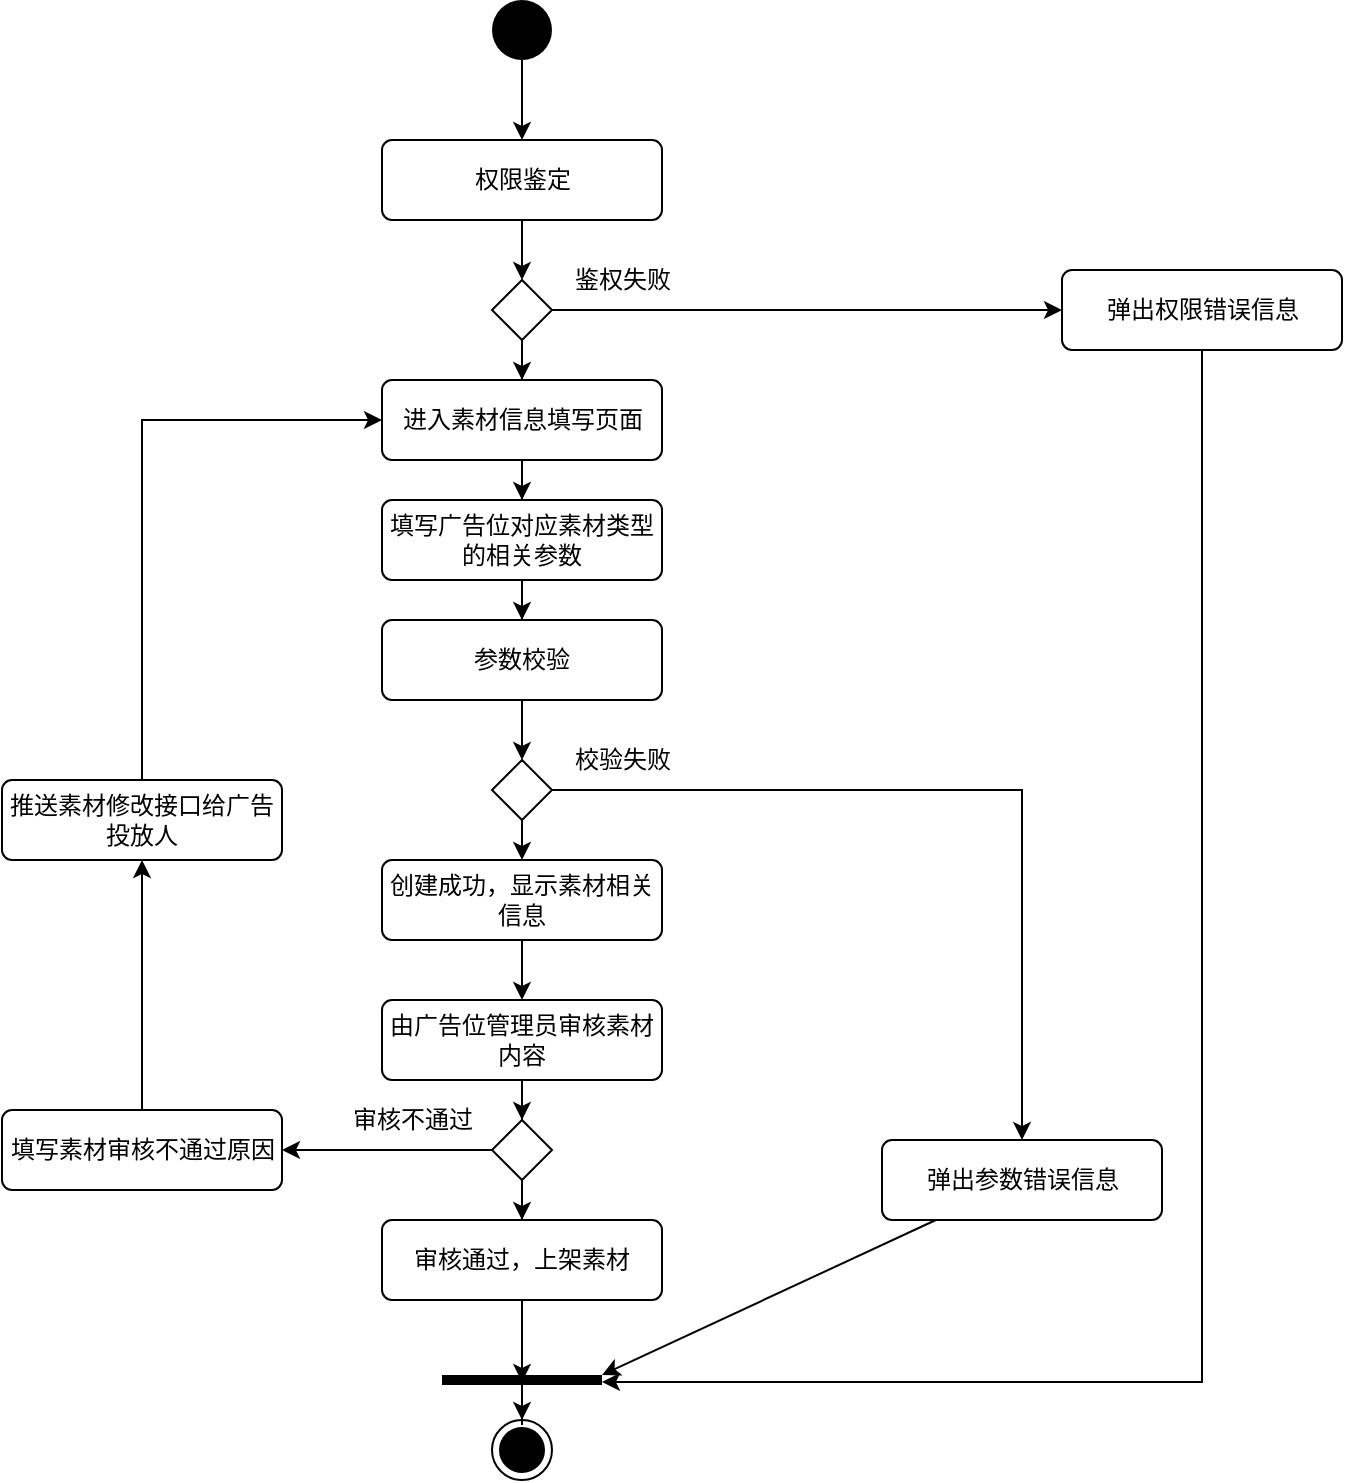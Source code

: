 <mxfile version="14.9.5" type="github">
  <diagram id="4-xmZcjSCOeOXGIFO640" name="Page-1">
    <mxGraphModel dx="2253" dy="737" grid="1" gridSize="10" guides="1" tooltips="1" connect="1" arrows="1" fold="1" page="1" pageScale="1" pageWidth="827" pageHeight="1169" math="0" shadow="0">
      <root>
        <mxCell id="0" />
        <mxCell id="1" parent="0" />
        <mxCell id="icBwKRavlamgWxdaJovU-32" style="edgeStyle=orthogonalEdgeStyle;rounded=0;orthogonalLoop=1;jettySize=auto;html=1;" parent="1" source="icBwKRavlamgWxdaJovU-27" target="icBwKRavlamgWxdaJovU-28" edge="1">
          <mxGeometry relative="1" as="geometry" />
        </mxCell>
        <mxCell id="icBwKRavlamgWxdaJovU-27" value="" style="ellipse;fillColor=#000000;strokeColor=none;" parent="1" vertex="1">
          <mxGeometry x="175" y="230" width="30" height="30" as="geometry" />
        </mxCell>
        <mxCell id="icBwKRavlamgWxdaJovU-36" style="edgeStyle=orthogonalEdgeStyle;rounded=0;orthogonalLoop=1;jettySize=auto;html=1;entryX=0.5;entryY=0;entryDx=0;entryDy=0;" parent="1" source="icBwKRavlamgWxdaJovU-28" target="icBwKRavlamgWxdaJovU-35" edge="1">
          <mxGeometry relative="1" as="geometry" />
        </mxCell>
        <mxCell id="icBwKRavlamgWxdaJovU-28" value="权限鉴定" style="html=1;align=center;verticalAlign=middle;rounded=1;absoluteArcSize=1;arcSize=10;dashed=0;shadow=0;" parent="1" vertex="1">
          <mxGeometry x="120" y="300" width="140" height="40" as="geometry" />
        </mxCell>
        <mxCell id="icBwKRavlamgWxdaJovU-34" style="edgeStyle=orthogonalEdgeStyle;rounded=0;orthogonalLoop=1;jettySize=auto;html=1;entryX=0.5;entryY=0;entryDx=0;entryDy=0;" parent="1" source="icBwKRavlamgWxdaJovU-31" target="icBwKRavlamgWxdaJovU-33" edge="1">
          <mxGeometry relative="1" as="geometry" />
        </mxCell>
        <mxCell id="icBwKRavlamgWxdaJovU-31" value="" style="html=1;points=[];perimeter=orthogonalPerimeter;fillColor=#000000;strokeColor=none;shadow=0;verticalAlign=middle;rotation=90;" parent="1" vertex="1">
          <mxGeometry x="187.5" y="880" width="5" height="80" as="geometry" />
        </mxCell>
        <mxCell id="icBwKRavlamgWxdaJovU-33" value="" style="ellipse;html=1;shape=endState;fillColor=#000000;strokeColor=#000000;shadow=0;verticalAlign=middle;" parent="1" vertex="1">
          <mxGeometry x="175" y="940" width="30" height="30" as="geometry" />
        </mxCell>
        <mxCell id="icBwKRavlamgWxdaJovU-38" style="edgeStyle=orthogonalEdgeStyle;rounded=0;orthogonalLoop=1;jettySize=auto;html=1;" parent="1" source="icBwKRavlamgWxdaJovU-35" target="icBwKRavlamgWxdaJovU-37" edge="1">
          <mxGeometry relative="1" as="geometry" />
        </mxCell>
        <mxCell id="icBwKRavlamgWxdaJovU-50" style="edgeStyle=orthogonalEdgeStyle;rounded=0;orthogonalLoop=1;jettySize=auto;html=1;" parent="1" source="icBwKRavlamgWxdaJovU-35" target="icBwKRavlamgWxdaJovU-41" edge="1">
          <mxGeometry relative="1" as="geometry" />
        </mxCell>
        <mxCell id="icBwKRavlamgWxdaJovU-35" value="" style="rhombus;shadow=0;gradientColor=none;verticalAlign=middle;" parent="1" vertex="1">
          <mxGeometry x="175" y="370" width="30" height="30" as="geometry" />
        </mxCell>
        <mxCell id="icBwKRavlamgWxdaJovU-39" style="edgeStyle=orthogonalEdgeStyle;rounded=0;orthogonalLoop=1;jettySize=auto;html=1;entryX=0.7;entryY=0;entryDx=0;entryDy=0;entryPerimeter=0;" parent="1" source="icBwKRavlamgWxdaJovU-37" target="icBwKRavlamgWxdaJovU-31" edge="1">
          <mxGeometry relative="1" as="geometry">
            <Array as="points">
              <mxPoint x="530" y="921" />
            </Array>
          </mxGeometry>
        </mxCell>
        <mxCell id="icBwKRavlamgWxdaJovU-37" value="弹出权限错误信息" style="html=1;align=center;verticalAlign=middle;rounded=1;absoluteArcSize=1;arcSize=10;dashed=0;shadow=0;gradientColor=none;" parent="1" vertex="1">
          <mxGeometry x="460" y="365" width="140" height="40" as="geometry" />
        </mxCell>
        <mxCell id="icBwKRavlamgWxdaJovU-40" value="鉴权失败" style="text;html=1;align=center;verticalAlign=middle;resizable=0;points=[];autosize=1;strokeColor=none;" parent="1" vertex="1">
          <mxGeometry x="210" y="360" width="60" height="20" as="geometry" />
        </mxCell>
        <mxCell id="icBwKRavlamgWxdaJovU-46" style="edgeStyle=orthogonalEdgeStyle;rounded=0;orthogonalLoop=1;jettySize=auto;html=1;entryX=0.5;entryY=0;entryDx=0;entryDy=0;" parent="1" source="icBwKRavlamgWxdaJovU-41" target="icBwKRavlamgWxdaJovU-42" edge="1">
          <mxGeometry relative="1" as="geometry" />
        </mxCell>
        <mxCell id="icBwKRavlamgWxdaJovU-41" value="进入素材信息填写页面" style="html=1;align=center;verticalAlign=middle;rounded=1;absoluteArcSize=1;arcSize=10;dashed=0;shadow=0;" parent="1" vertex="1">
          <mxGeometry x="120" y="420" width="140" height="40" as="geometry" />
        </mxCell>
        <mxCell id="icBwKRavlamgWxdaJovU-47" style="edgeStyle=orthogonalEdgeStyle;rounded=0;orthogonalLoop=1;jettySize=auto;html=1;entryX=0.5;entryY=0;entryDx=0;entryDy=0;" parent="1" source="icBwKRavlamgWxdaJovU-42" target="icBwKRavlamgWxdaJovU-43" edge="1">
          <mxGeometry relative="1" as="geometry" />
        </mxCell>
        <mxCell id="icBwKRavlamgWxdaJovU-42" value="填写广告位对应素材类型的相关参数" style="html=1;align=center;verticalAlign=middle;rounded=1;absoluteArcSize=1;arcSize=10;dashed=0;shadow=0;whiteSpace=wrap;" parent="1" vertex="1">
          <mxGeometry x="120" y="480" width="140" height="40" as="geometry" />
        </mxCell>
        <mxCell id="icBwKRavlamgWxdaJovU-48" value="" style="edgeStyle=orthogonalEdgeStyle;rounded=0;orthogonalLoop=1;jettySize=auto;html=1;" parent="1" source="icBwKRavlamgWxdaJovU-43" target="icBwKRavlamgWxdaJovU-45" edge="1">
          <mxGeometry relative="1" as="geometry" />
        </mxCell>
        <mxCell id="icBwKRavlamgWxdaJovU-43" value="参数校验" style="html=1;align=center;verticalAlign=middle;rounded=1;absoluteArcSize=1;arcSize=10;dashed=0;shadow=0;whiteSpace=wrap;" parent="1" vertex="1">
          <mxGeometry x="120" y="540" width="140" height="40" as="geometry" />
        </mxCell>
        <mxCell id="icBwKRavlamgWxdaJovU-52" value="" style="edgeStyle=orthogonalEdgeStyle;rounded=0;orthogonalLoop=1;jettySize=auto;html=1;" parent="1" source="icBwKRavlamgWxdaJovU-45" target="icBwKRavlamgWxdaJovU-51" edge="1">
          <mxGeometry relative="1" as="geometry" />
        </mxCell>
        <mxCell id="icBwKRavlamgWxdaJovU-56" style="edgeStyle=none;rounded=0;orthogonalLoop=1;jettySize=auto;html=1;" parent="1" source="icBwKRavlamgWxdaJovU-45" target="icBwKRavlamgWxdaJovU-55" edge="1">
          <mxGeometry relative="1" as="geometry" />
        </mxCell>
        <mxCell id="icBwKRavlamgWxdaJovU-45" value="" style="rhombus;shadow=0;gradientColor=none;verticalAlign=middle;" parent="1" vertex="1">
          <mxGeometry x="175" y="610" width="30" height="30" as="geometry" />
        </mxCell>
        <mxCell id="icBwKRavlamgWxdaJovU-53" style="rounded=0;orthogonalLoop=1;jettySize=auto;html=1;" parent="1" source="icBwKRavlamgWxdaJovU-51" target="icBwKRavlamgWxdaJovU-31" edge="1">
          <mxGeometry relative="1" as="geometry" />
        </mxCell>
        <mxCell id="icBwKRavlamgWxdaJovU-51" value="弹出参数错误信息" style="html=1;align=center;verticalAlign=middle;rounded=1;absoluteArcSize=1;arcSize=10;dashed=0;shadow=0;gradientColor=none;" parent="1" vertex="1">
          <mxGeometry x="370" y="800" width="140" height="40" as="geometry" />
        </mxCell>
        <mxCell id="y41NdVTJwObFXPdq63m3-6" style="edgeStyle=orthogonalEdgeStyle;rounded=0;orthogonalLoop=1;jettySize=auto;html=1;entryX=0.5;entryY=0;entryDx=0;entryDy=0;" edge="1" parent="1" source="icBwKRavlamgWxdaJovU-55" target="y41NdVTJwObFXPdq63m3-1">
          <mxGeometry relative="1" as="geometry" />
        </mxCell>
        <mxCell id="icBwKRavlamgWxdaJovU-55" value="创建成功，显示素材相关信息" style="html=1;align=center;verticalAlign=middle;rounded=1;absoluteArcSize=1;arcSize=10;dashed=0;shadow=0;gradientColor=none;whiteSpace=wrap;" parent="1" vertex="1">
          <mxGeometry x="120" y="660" width="140" height="40" as="geometry" />
        </mxCell>
        <mxCell id="icBwKRavlamgWxdaJovU-58" value="校验失败" style="text;html=1;align=center;verticalAlign=middle;resizable=0;points=[];autosize=1;strokeColor=none;" parent="1" vertex="1">
          <mxGeometry x="210" y="600" width="60" height="20" as="geometry" />
        </mxCell>
        <mxCell id="y41NdVTJwObFXPdq63m3-11" style="edgeStyle=orthogonalEdgeStyle;rounded=0;orthogonalLoop=1;jettySize=auto;html=1;entryX=0.5;entryY=0;entryDx=0;entryDy=0;" edge="1" parent="1" source="y41NdVTJwObFXPdq63m3-1" target="y41NdVTJwObFXPdq63m3-2">
          <mxGeometry relative="1" as="geometry" />
        </mxCell>
        <mxCell id="y41NdVTJwObFXPdq63m3-1" value="由广告位管理员审核素材内容" style="html=1;align=center;verticalAlign=middle;rounded=1;absoluteArcSize=1;arcSize=10;dashed=0;shadow=0;gradientColor=none;whiteSpace=wrap;" vertex="1" parent="1">
          <mxGeometry x="120" y="730" width="140" height="40" as="geometry" />
        </mxCell>
        <mxCell id="y41NdVTJwObFXPdq63m3-12" style="edgeStyle=orthogonalEdgeStyle;rounded=0;orthogonalLoop=1;jettySize=auto;html=1;" edge="1" parent="1" source="y41NdVTJwObFXPdq63m3-2" target="y41NdVTJwObFXPdq63m3-4">
          <mxGeometry relative="1" as="geometry" />
        </mxCell>
        <mxCell id="y41NdVTJwObFXPdq63m3-18" style="edgeStyle=orthogonalEdgeStyle;rounded=0;orthogonalLoop=1;jettySize=auto;html=1;entryX=1;entryY=0.5;entryDx=0;entryDy=0;" edge="1" parent="1" source="y41NdVTJwObFXPdq63m3-2" target="y41NdVTJwObFXPdq63m3-16">
          <mxGeometry relative="1" as="geometry" />
        </mxCell>
        <mxCell id="y41NdVTJwObFXPdq63m3-2" value="" style="rhombus;shadow=0;gradientColor=none;verticalAlign=middle;" vertex="1" parent="1">
          <mxGeometry x="175" y="790" width="30" height="30" as="geometry" />
        </mxCell>
        <mxCell id="y41NdVTJwObFXPdq63m3-15" style="edgeStyle=orthogonalEdgeStyle;rounded=0;orthogonalLoop=1;jettySize=auto;html=1;entryX=0.7;entryY=0.5;entryDx=0;entryDy=0;entryPerimeter=0;" edge="1" parent="1" source="y41NdVTJwObFXPdq63m3-4" target="icBwKRavlamgWxdaJovU-31">
          <mxGeometry relative="1" as="geometry" />
        </mxCell>
        <mxCell id="y41NdVTJwObFXPdq63m3-4" value="审核通过，上架素材" style="html=1;align=center;verticalAlign=middle;rounded=1;absoluteArcSize=1;arcSize=10;dashed=0;shadow=0;gradientColor=none;whiteSpace=wrap;" vertex="1" parent="1">
          <mxGeometry x="120" y="840" width="140" height="40" as="geometry" />
        </mxCell>
        <mxCell id="y41NdVTJwObFXPdq63m3-22" style="edgeStyle=orthogonalEdgeStyle;rounded=0;orthogonalLoop=1;jettySize=auto;html=1;entryX=0.5;entryY=1;entryDx=0;entryDy=0;" edge="1" parent="1" source="y41NdVTJwObFXPdq63m3-16" target="y41NdVTJwObFXPdq63m3-21">
          <mxGeometry relative="1" as="geometry" />
        </mxCell>
        <mxCell id="y41NdVTJwObFXPdq63m3-16" value="填写素材审核不通过原因" style="html=1;align=center;verticalAlign=middle;rounded=1;absoluteArcSize=1;arcSize=10;dashed=0;shadow=0;gradientColor=none;" vertex="1" parent="1">
          <mxGeometry x="-70" y="785" width="140" height="40" as="geometry" />
        </mxCell>
        <mxCell id="y41NdVTJwObFXPdq63m3-20" value="审核不通过" style="text;html=1;align=center;verticalAlign=middle;resizable=0;points=[];autosize=1;strokeColor=none;" vertex="1" parent="1">
          <mxGeometry x="95" y="780" width="80" height="20" as="geometry" />
        </mxCell>
        <mxCell id="y41NdVTJwObFXPdq63m3-23" style="edgeStyle=orthogonalEdgeStyle;rounded=0;orthogonalLoop=1;jettySize=auto;html=1;entryX=0;entryY=0.5;entryDx=0;entryDy=0;" edge="1" parent="1" source="y41NdVTJwObFXPdq63m3-21" target="icBwKRavlamgWxdaJovU-41">
          <mxGeometry relative="1" as="geometry">
            <Array as="points">
              <mxPoint y="440" />
            </Array>
          </mxGeometry>
        </mxCell>
        <mxCell id="y41NdVTJwObFXPdq63m3-21" value="推送素材修改接口给广告投放人" style="html=1;align=center;verticalAlign=middle;rounded=1;absoluteArcSize=1;arcSize=10;dashed=0;shadow=0;gradientColor=none;whiteSpace=wrap;" vertex="1" parent="1">
          <mxGeometry x="-70" y="620" width="140" height="40" as="geometry" />
        </mxCell>
      </root>
    </mxGraphModel>
  </diagram>
</mxfile>
